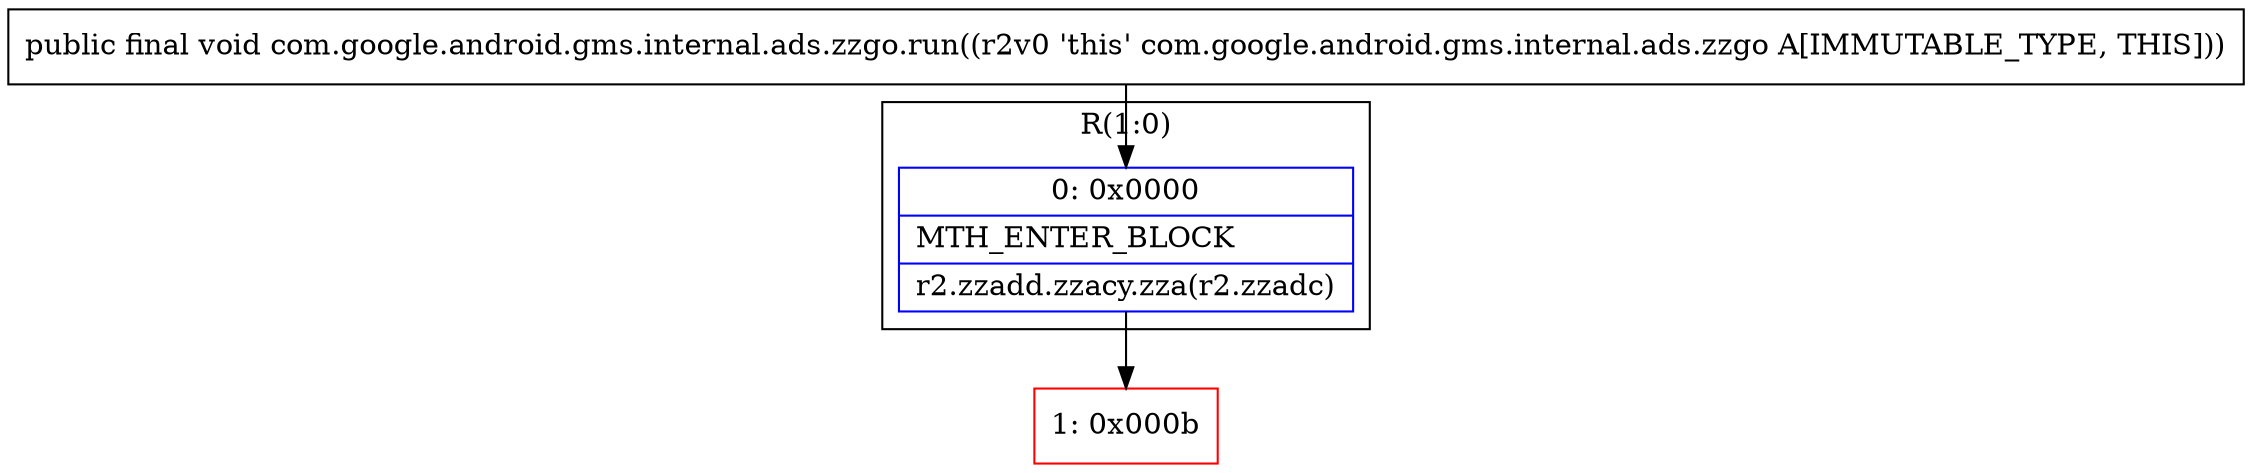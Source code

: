 digraph "CFG forcom.google.android.gms.internal.ads.zzgo.run()V" {
subgraph cluster_Region_1121346840 {
label = "R(1:0)";
node [shape=record,color=blue];
Node_0 [shape=record,label="{0\:\ 0x0000|MTH_ENTER_BLOCK\l|r2.zzadd.zzacy.zza(r2.zzadc)\l}"];
}
Node_1 [shape=record,color=red,label="{1\:\ 0x000b}"];
MethodNode[shape=record,label="{public final void com.google.android.gms.internal.ads.zzgo.run((r2v0 'this' com.google.android.gms.internal.ads.zzgo A[IMMUTABLE_TYPE, THIS])) }"];
MethodNode -> Node_0;
Node_0 -> Node_1;
}

